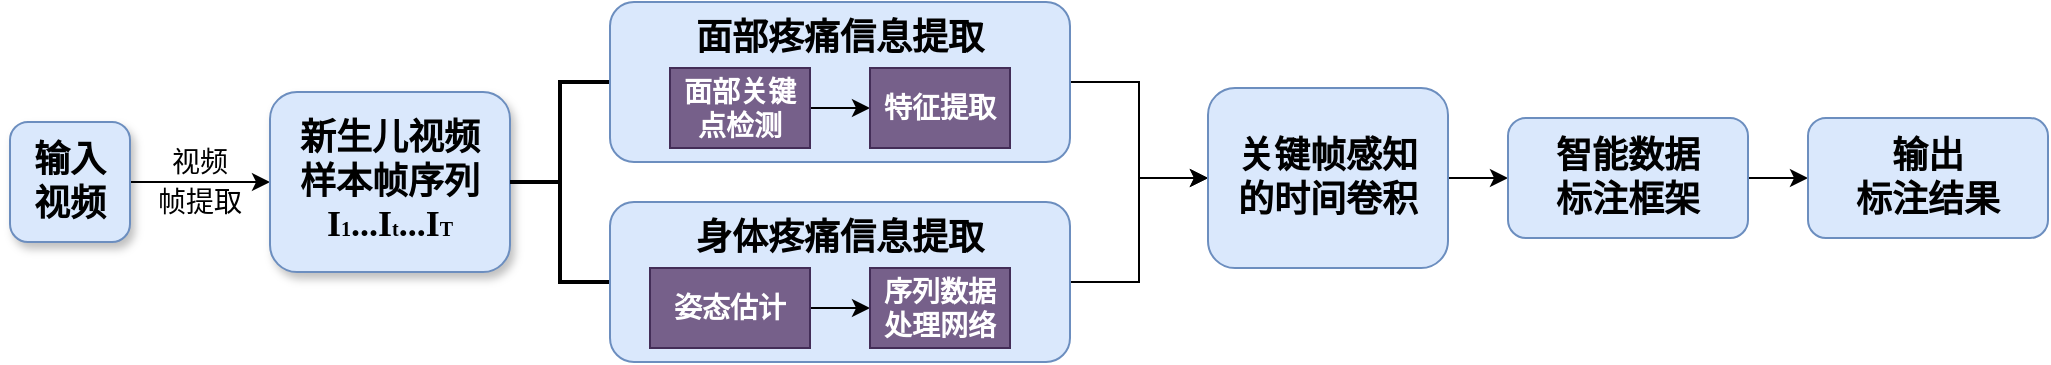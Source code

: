 <mxfile version="25.0.3">
  <diagram name="第 1 页" id="w9s7e6-MdJkUKWHXiI3m">
    <mxGraphModel dx="1213" dy="768" grid="1" gridSize="10" guides="1" tooltips="1" connect="1" arrows="1" fold="1" page="1" pageScale="1" pageWidth="827" pageHeight="1169" math="0" shadow="0">
      <root>
        <mxCell id="0" />
        <mxCell id="1" parent="0" />
        <mxCell id="qo8-DKv4Xhy0Se29s8rM-15" style="edgeStyle=orthogonalEdgeStyle;rounded=0;orthogonalLoop=1;jettySize=auto;html=1;exitX=1;exitY=0.5;exitDx=0;exitDy=0;" edge="1" parent="1" source="qo8-DKv4Xhy0Se29s8rM-3" target="qo8-DKv4Xhy0Se29s8rM-5">
          <mxGeometry relative="1" as="geometry" />
        </mxCell>
        <mxCell id="qo8-DKv4Xhy0Se29s8rM-3" value="&lt;font style=&quot;font-size: 18px;&quot;&gt;输入&lt;/font&gt;&lt;div&gt;&lt;font style=&quot;font-size: 18px;&quot;&gt;视频&lt;/font&gt;&lt;/div&gt;" style="rounded=1;whiteSpace=wrap;html=1;fillColor=#dae8fc;strokeColor=#6c8ebf;fontStyle=1;shadow=1;" vertex="1" parent="1">
          <mxGeometry x="91" y="300" width="60" height="60" as="geometry" />
        </mxCell>
        <mxCell id="qo8-DKv4Xhy0Se29s8rM-5" value="&lt;font style=&quot;font-size: 18px;&quot;&gt;新生儿视频&lt;/font&gt;&lt;div&gt;&lt;font style=&quot;font-size: 18px;&quot;&gt;样本帧序列&lt;/font&gt;&lt;/div&gt;&lt;div&gt;&lt;font face=&quot;Times New Roman&quot; style=&quot;&quot;&gt;&lt;span style=&quot;font-size: 18px;&quot;&gt;I&lt;/span&gt;&lt;font style=&quot;font-size: 10px;&quot;&gt;1&lt;/font&gt;&lt;/font&gt;&lt;font style=&quot;background-color: initial;&quot; face=&quot;Times New Roman&quot;&gt;&lt;font style=&quot;font-size: 18px;&quot;&gt;...&lt;/font&gt;&lt;/font&gt;&lt;span style=&quot;background-color: initial; font-family: &amp;quot;Times New Roman&amp;quot;; font-size: 18px;&quot;&gt;I&lt;/span&gt;&lt;font style=&quot;background-color: initial; font-family: &amp;quot;Times New Roman&amp;quot;; font-size: 10px;&quot;&gt;t&lt;/font&gt;&lt;font style=&quot;background-color: initial;&quot; face=&quot;Times New Roman&quot;&gt;&lt;font style=&quot;font-size: 18px;&quot;&gt;...&lt;/font&gt;&lt;/font&gt;&lt;span style=&quot;background-color: initial; font-family: &amp;quot;Times New Roman&amp;quot;; font-size: 18px;&quot;&gt;I&lt;/span&gt;&lt;font style=&quot;background-color: initial; font-family: &amp;quot;Times New Roman&amp;quot;; font-size: 10px;&quot;&gt;T&lt;/font&gt;&lt;/div&gt;" style="rounded=1;whiteSpace=wrap;html=1;fillColor=#dae8fc;strokeColor=#6c8ebf;fontStyle=1;shadow=1;glass=0;" vertex="1" parent="1">
          <mxGeometry x="221" y="285" width="120" height="90" as="geometry" />
        </mxCell>
        <mxCell id="qo8-DKv4Xhy0Se29s8rM-10" value="视频" style="rounded=0;whiteSpace=wrap;html=1;opacity=0;fontSize=14;" vertex="1" parent="1">
          <mxGeometry x="151" y="310" width="70" height="20" as="geometry" />
        </mxCell>
        <mxCell id="qo8-DKv4Xhy0Se29s8rM-13" value="帧提取" style="rounded=0;whiteSpace=wrap;html=1;fontSize=14;opacity=0;" vertex="1" parent="1">
          <mxGeometry x="156" y="330" width="60" height="20" as="geometry" />
        </mxCell>
        <mxCell id="qo8-DKv4Xhy0Se29s8rM-16" value="" style="strokeWidth=2;html=1;shape=mxgraph.flowchart.annotation_2;align=left;labelPosition=right;pointerEvents=1;verticalAlign=middle;fontSize=6;" vertex="1" parent="1">
          <mxGeometry x="341" y="280" width="50" height="100" as="geometry" />
        </mxCell>
        <mxCell id="qo8-DKv4Xhy0Se29s8rM-32" value="" style="edgeStyle=orthogonalEdgeStyle;rounded=0;orthogonalLoop=1;jettySize=auto;html=1;" edge="1" parent="1" source="qo8-DKv4Xhy0Se29s8rM-18" target="qo8-DKv4Xhy0Se29s8rM-31">
          <mxGeometry relative="1" as="geometry" />
        </mxCell>
        <mxCell id="qo8-DKv4Xhy0Se29s8rM-18" value="&lt;b&gt;&lt;font style=&quot;font-size: 18px;&quot;&gt;面部疼痛信息提取&lt;/font&gt;&lt;/b&gt;&lt;div&gt;&lt;b&gt;&lt;font style=&quot;font-size: 18px;&quot;&gt;&lt;br&gt;&lt;/font&gt;&lt;/b&gt;&lt;/div&gt;&lt;div&gt;&lt;b&gt;&lt;font style=&quot;font-size: 18px;&quot;&gt;&lt;br&gt;&lt;/font&gt;&lt;/b&gt;&lt;/div&gt;" style="rounded=1;whiteSpace=wrap;html=1;fillColor=#dae8fc;strokeColor=#6c8ebf;" vertex="1" parent="1">
          <mxGeometry x="391" y="240" width="230" height="80" as="geometry" />
        </mxCell>
        <mxCell id="qo8-DKv4Xhy0Se29s8rM-33" value="" style="edgeStyle=orthogonalEdgeStyle;rounded=0;orthogonalLoop=1;jettySize=auto;html=1;" edge="1" parent="1" source="qo8-DKv4Xhy0Se29s8rM-19" target="qo8-DKv4Xhy0Se29s8rM-31">
          <mxGeometry relative="1" as="geometry" />
        </mxCell>
        <mxCell id="qo8-DKv4Xhy0Se29s8rM-19" value="&lt;b&gt;&lt;font style=&quot;font-size: 18px;&quot;&gt;身体疼痛信息提取&lt;/font&gt;&lt;/b&gt;&lt;div&gt;&lt;b&gt;&lt;font style=&quot;font-size: 18px;&quot;&gt;&lt;br&gt;&lt;/font&gt;&lt;/b&gt;&lt;/div&gt;&lt;div&gt;&lt;b&gt;&lt;font style=&quot;font-size: 18px;&quot;&gt;&lt;br&gt;&lt;/font&gt;&lt;/b&gt;&lt;/div&gt;" style="rounded=1;whiteSpace=wrap;html=1;fillColor=#dae8fc;strokeColor=#6c8ebf;" vertex="1" parent="1">
          <mxGeometry x="391" y="340" width="230" height="80" as="geometry" />
        </mxCell>
        <mxCell id="qo8-DKv4Xhy0Se29s8rM-22" value="" style="edgeStyle=orthogonalEdgeStyle;rounded=0;orthogonalLoop=1;jettySize=auto;html=1;" edge="1" parent="1" source="qo8-DKv4Xhy0Se29s8rM-20" target="qo8-DKv4Xhy0Se29s8rM-21">
          <mxGeometry relative="1" as="geometry" />
        </mxCell>
        <mxCell id="qo8-DKv4Xhy0Se29s8rM-20" value="&lt;font style=&quot;font-size: 14px;&quot;&gt;&lt;b&gt;面部关键点检测&lt;/b&gt;&lt;/font&gt;" style="rounded=0;whiteSpace=wrap;html=1;fillColor=#76608a;fontColor=#ffffff;strokeColor=#432D57;" vertex="1" parent="1">
          <mxGeometry x="421" y="273" width="70" height="40" as="geometry" />
        </mxCell>
        <mxCell id="qo8-DKv4Xhy0Se29s8rM-21" value="&lt;font style=&quot;font-size: 14px;&quot;&gt;&lt;b&gt;特征提取&lt;/b&gt;&lt;/font&gt;" style="rounded=0;whiteSpace=wrap;html=1;fillColor=#76608a;fontColor=#ffffff;strokeColor=#432D57;" vertex="1" parent="1">
          <mxGeometry x="521" y="273" width="70" height="40" as="geometry" />
        </mxCell>
        <mxCell id="qo8-DKv4Xhy0Se29s8rM-25" value="" style="edgeStyle=orthogonalEdgeStyle;rounded=0;orthogonalLoop=1;jettySize=auto;html=1;" edge="1" parent="1" source="qo8-DKv4Xhy0Se29s8rM-23" target="qo8-DKv4Xhy0Se29s8rM-24">
          <mxGeometry relative="1" as="geometry" />
        </mxCell>
        <mxCell id="qo8-DKv4Xhy0Se29s8rM-23" value="&lt;font style=&quot;font-size: 14px;&quot;&gt;&lt;b&gt;姿态估计&lt;/b&gt;&lt;/font&gt;" style="rounded=0;whiteSpace=wrap;html=1;fillColor=#76608a;fontColor=#ffffff;strokeColor=#432D57;" vertex="1" parent="1">
          <mxGeometry x="411" y="373" width="80" height="40" as="geometry" />
        </mxCell>
        <mxCell id="qo8-DKv4Xhy0Se29s8rM-24" value="&lt;font style=&quot;font-size: 14px;&quot;&gt;&lt;b&gt;序列数据&lt;/b&gt;&lt;/font&gt;&lt;div&gt;&lt;font style=&quot;font-size: 14px;&quot;&gt;&lt;b&gt;处理网络&lt;/b&gt;&lt;/font&gt;&lt;/div&gt;" style="rounded=0;whiteSpace=wrap;html=1;fillColor=#76608a;fontColor=#ffffff;strokeColor=#432D57;" vertex="1" parent="1">
          <mxGeometry x="521" y="373" width="70" height="40" as="geometry" />
        </mxCell>
        <mxCell id="qo8-DKv4Xhy0Se29s8rM-35" value="" style="edgeStyle=orthogonalEdgeStyle;rounded=0;orthogonalLoop=1;jettySize=auto;html=1;" edge="1" parent="1" source="qo8-DKv4Xhy0Se29s8rM-31" target="qo8-DKv4Xhy0Se29s8rM-34">
          <mxGeometry relative="1" as="geometry" />
        </mxCell>
        <mxCell id="qo8-DKv4Xhy0Se29s8rM-31" value="&lt;span&gt;关键帧感知&lt;/span&gt;&lt;div&gt;&lt;span&gt;的时间卷积&lt;/span&gt;&lt;/div&gt;" style="rounded=1;whiteSpace=wrap;html=1;fillColor=#dae8fc;strokeColor=#6c8ebf;fontStyle=1;fontFamily=Helvetica;fontSize=18;" vertex="1" parent="1">
          <mxGeometry x="690" y="283" width="120" height="90" as="geometry" />
        </mxCell>
        <mxCell id="qo8-DKv4Xhy0Se29s8rM-37" value="" style="edgeStyle=orthogonalEdgeStyle;rounded=0;orthogonalLoop=1;jettySize=auto;html=1;" edge="1" parent="1" source="qo8-DKv4Xhy0Se29s8rM-34" target="qo8-DKv4Xhy0Se29s8rM-36">
          <mxGeometry relative="1" as="geometry" />
        </mxCell>
        <mxCell id="qo8-DKv4Xhy0Se29s8rM-34" value="&lt;span&gt;智能数据&lt;/span&gt;&lt;div&gt;&lt;span&gt;标注框架&lt;/span&gt;&lt;/div&gt;" style="whiteSpace=wrap;html=1;fontSize=18;fillColor=#dae8fc;strokeColor=#6c8ebf;rounded=1;fontStyle=1;fontFamily=Helvetica;" vertex="1" parent="1">
          <mxGeometry x="840" y="298" width="120" height="60" as="geometry" />
        </mxCell>
        <mxCell id="qo8-DKv4Xhy0Se29s8rM-36" value="输出&lt;div&gt;标注结果&lt;/div&gt;" style="whiteSpace=wrap;html=1;fontSize=18;fillColor=#dae8fc;strokeColor=#6c8ebf;rounded=1;fontStyle=1;" vertex="1" parent="1">
          <mxGeometry x="990" y="298" width="120" height="60" as="geometry" />
        </mxCell>
      </root>
    </mxGraphModel>
  </diagram>
</mxfile>
